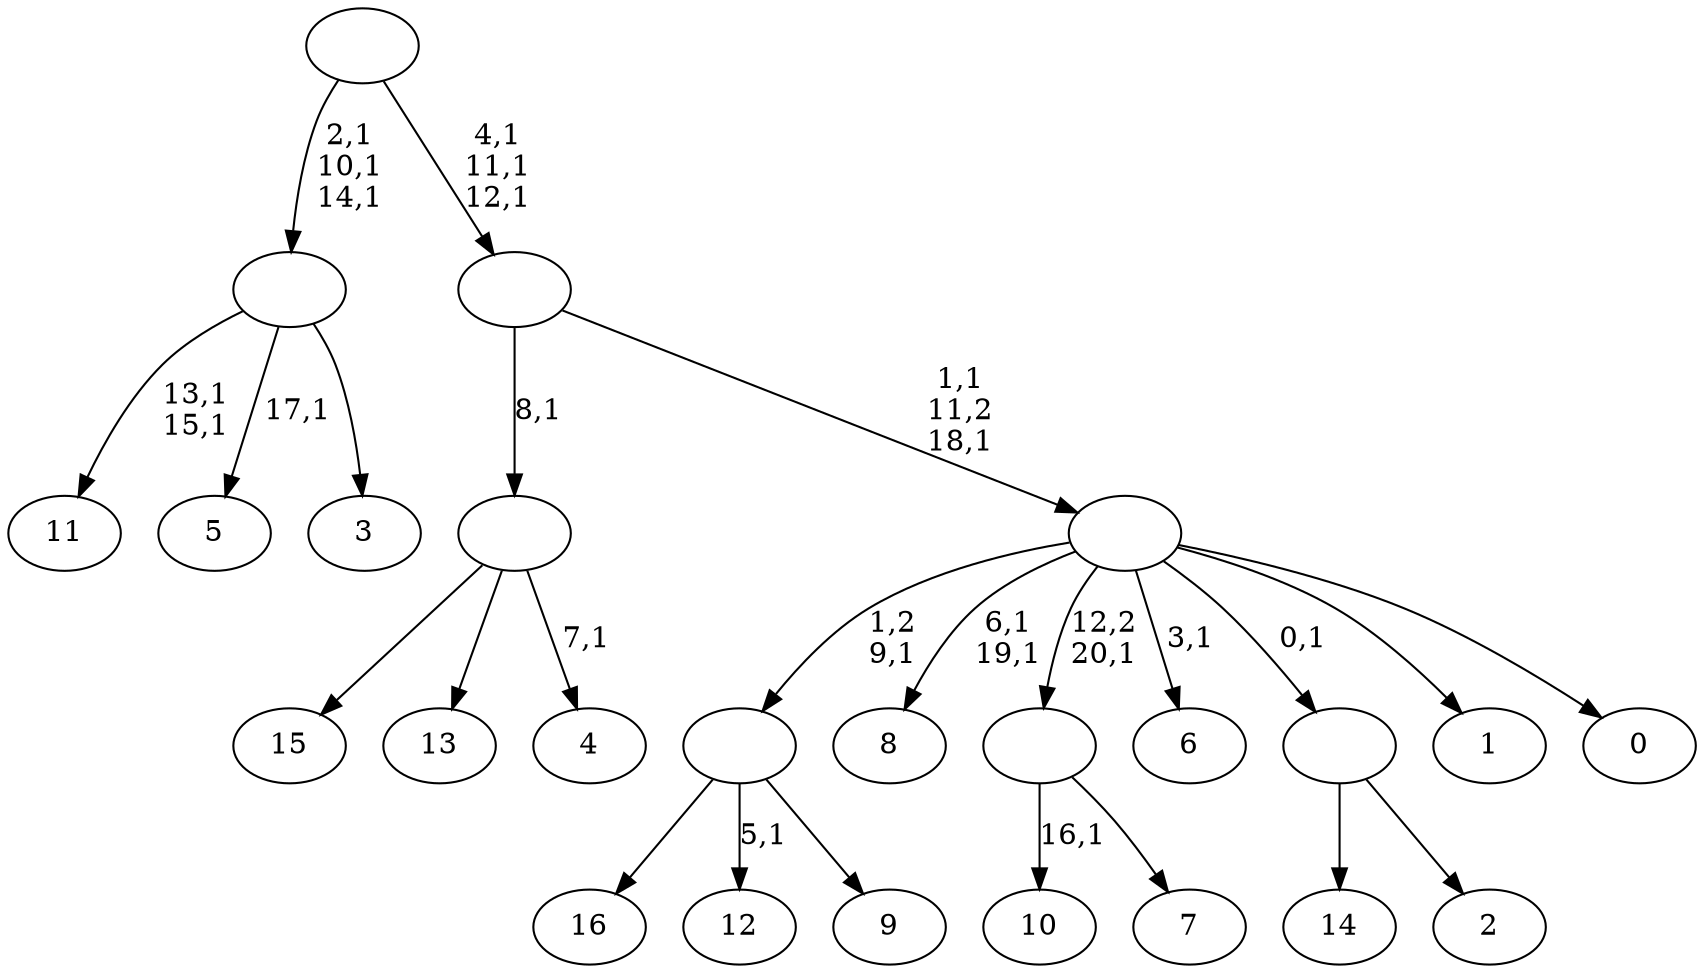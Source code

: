 digraph T {
	38 [label="16"]
	37 [label="15"]
	36 [label="14"]
	35 [label="13"]
	34 [label="12"]
	32 [label="11"]
	29 [label="10"]
	27 [label="9"]
	26 [label=""]
	25 [label="8"]
	22 [label="7"]
	21 [label=""]
	20 [label="6"]
	18 [label="5"]
	16 [label="4"]
	14 [label=""]
	13 [label="3"]
	12 [label=""]
	9 [label="2"]
	8 [label=""]
	7 [label="1"]
	6 [label="0"]
	5 [label=""]
	3 [label=""]
	0 [label=""]
	26 -> 34 [label="5,1"]
	26 -> 38 [label=""]
	26 -> 27 [label=""]
	21 -> 29 [label="16,1"]
	21 -> 22 [label=""]
	14 -> 16 [label="7,1"]
	14 -> 37 [label=""]
	14 -> 35 [label=""]
	12 -> 18 [label="17,1"]
	12 -> 32 [label="13,1\n15,1"]
	12 -> 13 [label=""]
	8 -> 36 [label=""]
	8 -> 9 [label=""]
	5 -> 20 [label="3,1"]
	5 -> 25 [label="6,1\n19,1"]
	5 -> 26 [label="1,2\n9,1"]
	5 -> 21 [label="12,2\n20,1"]
	5 -> 8 [label="0,1"]
	5 -> 7 [label=""]
	5 -> 6 [label=""]
	3 -> 5 [label="1,1\n11,2\n18,1"]
	3 -> 14 [label="8,1"]
	0 -> 3 [label="4,1\n11,1\n12,1"]
	0 -> 12 [label="2,1\n10,1\n14,1"]
}
